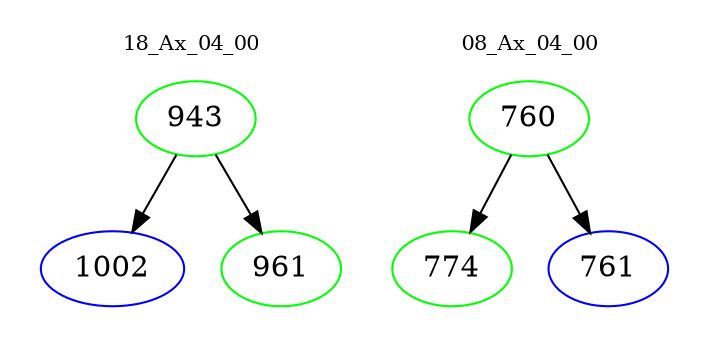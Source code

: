 digraph{
subgraph cluster_0 {
color = white
label = "18_Ax_04_00";
fontsize=10;
T0_943 [label="943", color="green"]
T0_943 -> T0_1002 [color="black"]
T0_1002 [label="1002", color="blue"]
T0_943 -> T0_961 [color="black"]
T0_961 [label="961", color="green"]
}
subgraph cluster_1 {
color = white
label = "08_Ax_04_00";
fontsize=10;
T1_760 [label="760", color="green"]
T1_760 -> T1_774 [color="black"]
T1_774 [label="774", color="green"]
T1_760 -> T1_761 [color="black"]
T1_761 [label="761", color="blue"]
}
}
